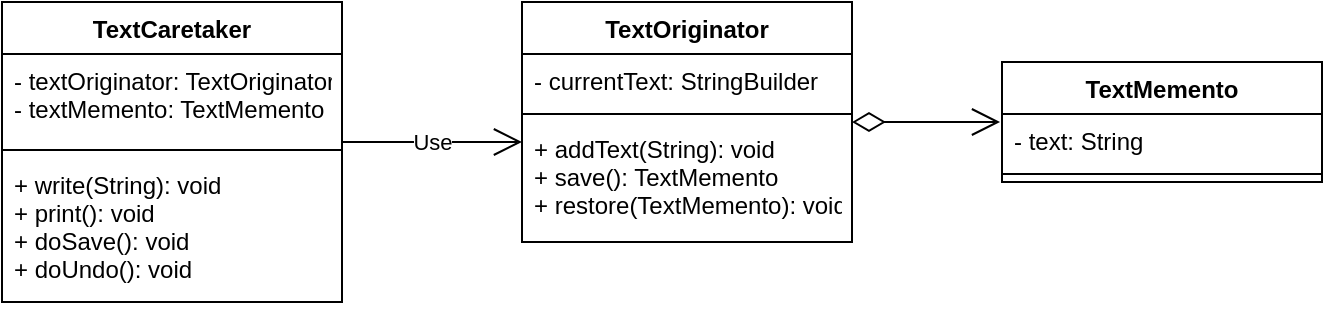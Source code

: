 <mxfile version="18.0.3"><diagram id="x9T3XSf2DRvSdqfoIrkD" name="Page-1"><mxGraphModel dx="1422" dy="722" grid="1" gridSize="10" guides="1" tooltips="1" connect="1" arrows="1" fold="1" page="1" pageScale="1" pageWidth="850" pageHeight="1100" math="0" shadow="0"><root><mxCell id="0"/><mxCell id="1" parent="0"/><mxCell id="r9grnT5qHoN38FJMNEZ7-1" value="TextMemento" style="swimlane;fontStyle=1;align=center;verticalAlign=top;childLayout=stackLayout;horizontal=1;startSize=26;horizontalStack=0;resizeParent=1;resizeParentMax=0;resizeLast=0;collapsible=1;marginBottom=0;" vertex="1" parent="1"><mxGeometry x="600" y="180" width="160" height="60" as="geometry"/></mxCell><mxCell id="r9grnT5qHoN38FJMNEZ7-2" value="- text: String" style="text;strokeColor=none;fillColor=none;align=left;verticalAlign=top;spacingLeft=4;spacingRight=4;overflow=hidden;rotatable=0;points=[[0,0.5],[1,0.5]];portConstraint=eastwest;" vertex="1" parent="r9grnT5qHoN38FJMNEZ7-1"><mxGeometry y="26" width="160" height="26" as="geometry"/></mxCell><mxCell id="r9grnT5qHoN38FJMNEZ7-3" value="" style="line;strokeWidth=1;fillColor=none;align=left;verticalAlign=middle;spacingTop=-1;spacingLeft=3;spacingRight=3;rotatable=0;labelPosition=right;points=[];portConstraint=eastwest;" vertex="1" parent="r9grnT5qHoN38FJMNEZ7-1"><mxGeometry y="52" width="160" height="8" as="geometry"/></mxCell><mxCell id="r9grnT5qHoN38FJMNEZ7-5" value="TextOriginator" style="swimlane;fontStyle=1;align=center;verticalAlign=top;childLayout=stackLayout;horizontal=1;startSize=26;horizontalStack=0;resizeParent=1;resizeParentMax=0;resizeLast=0;collapsible=1;marginBottom=0;" vertex="1" parent="1"><mxGeometry x="360" y="150" width="165" height="120" as="geometry"/></mxCell><mxCell id="r9grnT5qHoN38FJMNEZ7-6" value="- currentText: StringBuilder" style="text;strokeColor=none;fillColor=none;align=left;verticalAlign=top;spacingLeft=4;spacingRight=4;overflow=hidden;rotatable=0;points=[[0,0.5],[1,0.5]];portConstraint=eastwest;" vertex="1" parent="r9grnT5qHoN38FJMNEZ7-5"><mxGeometry y="26" width="165" height="26" as="geometry"/></mxCell><mxCell id="r9grnT5qHoN38FJMNEZ7-7" value="" style="line;strokeWidth=1;fillColor=none;align=left;verticalAlign=middle;spacingTop=-1;spacingLeft=3;spacingRight=3;rotatable=0;labelPosition=right;points=[];portConstraint=eastwest;" vertex="1" parent="r9grnT5qHoN38FJMNEZ7-5"><mxGeometry y="52" width="165" height="8" as="geometry"/></mxCell><mxCell id="r9grnT5qHoN38FJMNEZ7-8" value="+ addText(String): void&#xA;+ save(): TextMemento&#xA;+ restore(TextMemento): void" style="text;strokeColor=none;fillColor=none;align=left;verticalAlign=top;spacingLeft=4;spacingRight=4;overflow=hidden;rotatable=0;points=[[0,0.5],[1,0.5]];portConstraint=eastwest;" vertex="1" parent="r9grnT5qHoN38FJMNEZ7-5"><mxGeometry y="60" width="165" height="60" as="geometry"/></mxCell><mxCell id="r9grnT5qHoN38FJMNEZ7-9" value="TextCaretaker" style="swimlane;fontStyle=1;align=center;verticalAlign=top;childLayout=stackLayout;horizontal=1;startSize=26;horizontalStack=0;resizeParent=1;resizeParentMax=0;resizeLast=0;collapsible=1;marginBottom=0;" vertex="1" parent="1"><mxGeometry x="100" y="150" width="170" height="150" as="geometry"/></mxCell><mxCell id="r9grnT5qHoN38FJMNEZ7-10" value="- textOriginator: TextOriginator&#xA;- textMemento: TextMemento&#xA;" style="text;strokeColor=none;fillColor=none;align=left;verticalAlign=top;spacingLeft=4;spacingRight=4;overflow=hidden;rotatable=0;points=[[0,0.5],[1,0.5]];portConstraint=eastwest;" vertex="1" parent="r9grnT5qHoN38FJMNEZ7-9"><mxGeometry y="26" width="170" height="44" as="geometry"/></mxCell><mxCell id="r9grnT5qHoN38FJMNEZ7-11" value="" style="line;strokeWidth=1;fillColor=none;align=left;verticalAlign=middle;spacingTop=-1;spacingLeft=3;spacingRight=3;rotatable=0;labelPosition=right;points=[];portConstraint=eastwest;" vertex="1" parent="r9grnT5qHoN38FJMNEZ7-9"><mxGeometry y="70" width="170" height="8" as="geometry"/></mxCell><mxCell id="r9grnT5qHoN38FJMNEZ7-12" value="+ write(String): void&#xA;+ print(): void&#xA;+ doSave(): void&#xA;+ doUndo(): void&#xA;" style="text;strokeColor=none;fillColor=none;align=left;verticalAlign=top;spacingLeft=4;spacingRight=4;overflow=hidden;rotatable=0;points=[[0,0.5],[1,0.5]];portConstraint=eastwest;" vertex="1" parent="r9grnT5qHoN38FJMNEZ7-9"><mxGeometry y="78" width="170" height="72" as="geometry"/></mxCell><mxCell id="r9grnT5qHoN38FJMNEZ7-13" value="" style="endArrow=open;html=1;endSize=12;startArrow=diamondThin;startSize=14;startFill=0;edgeStyle=orthogonalEdgeStyle;align=left;verticalAlign=bottom;rounded=0;exitX=1;exitY=0.5;exitDx=0;exitDy=0;entryX=-0.006;entryY=0.154;entryDx=0;entryDy=0;entryPerimeter=0;" edge="1" parent="1" source="r9grnT5qHoN38FJMNEZ7-5" target="r9grnT5qHoN38FJMNEZ7-2"><mxGeometry x="-0.75" y="50" relative="1" as="geometry"><mxPoint x="560" y="310" as="sourcePoint"/><mxPoint x="597" y="213" as="targetPoint"/><mxPoint as="offset"/></mxGeometry></mxCell><mxCell id="r9grnT5qHoN38FJMNEZ7-14" value="Use" style="endArrow=open;endSize=12;html=1;rounded=0;" edge="1" parent="1"><mxGeometry width="160" relative="1" as="geometry"><mxPoint x="270" y="220" as="sourcePoint"/><mxPoint x="360" y="220" as="targetPoint"/><Array as="points"><mxPoint x="310" y="220"/></Array></mxGeometry></mxCell></root></mxGraphModel></diagram></mxfile>